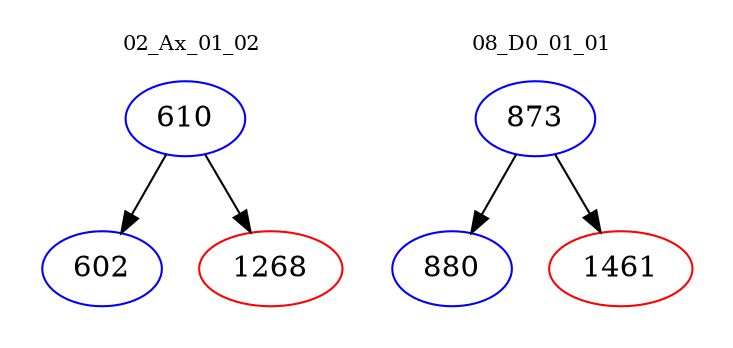 digraph{
subgraph cluster_0 {
color = white
label = "02_Ax_01_02";
fontsize=10;
T0_610 [label="610", color="blue"]
T0_610 -> T0_602 [color="black"]
T0_602 [label="602", color="blue"]
T0_610 -> T0_1268 [color="black"]
T0_1268 [label="1268", color="red"]
}
subgraph cluster_1 {
color = white
label = "08_D0_01_01";
fontsize=10;
T1_873 [label="873", color="blue"]
T1_873 -> T1_880 [color="black"]
T1_880 [label="880", color="blue"]
T1_873 -> T1_1461 [color="black"]
T1_1461 [label="1461", color="red"]
}
}
